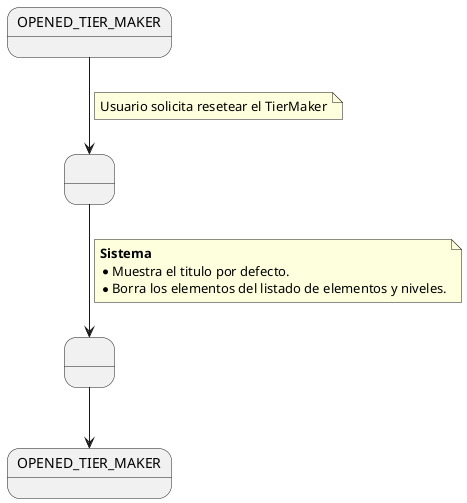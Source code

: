 @startuml ResetUseCase

state INITIAL as "OPENED_TIER_MAKER"
state END as "OPENED_TIER_MAKER"
state 1 as " "
state 2 as " "


INITIAL --> 1 
note on link
Usuario solicita resetear el TierMaker
end note

1 --> 2 
note on link
 <b>Sistema</b>
 * Muestra el titulo por defecto.
 * Borra los elementos del listado de elementos y niveles.
end note

2 -down-> END 

@enduml